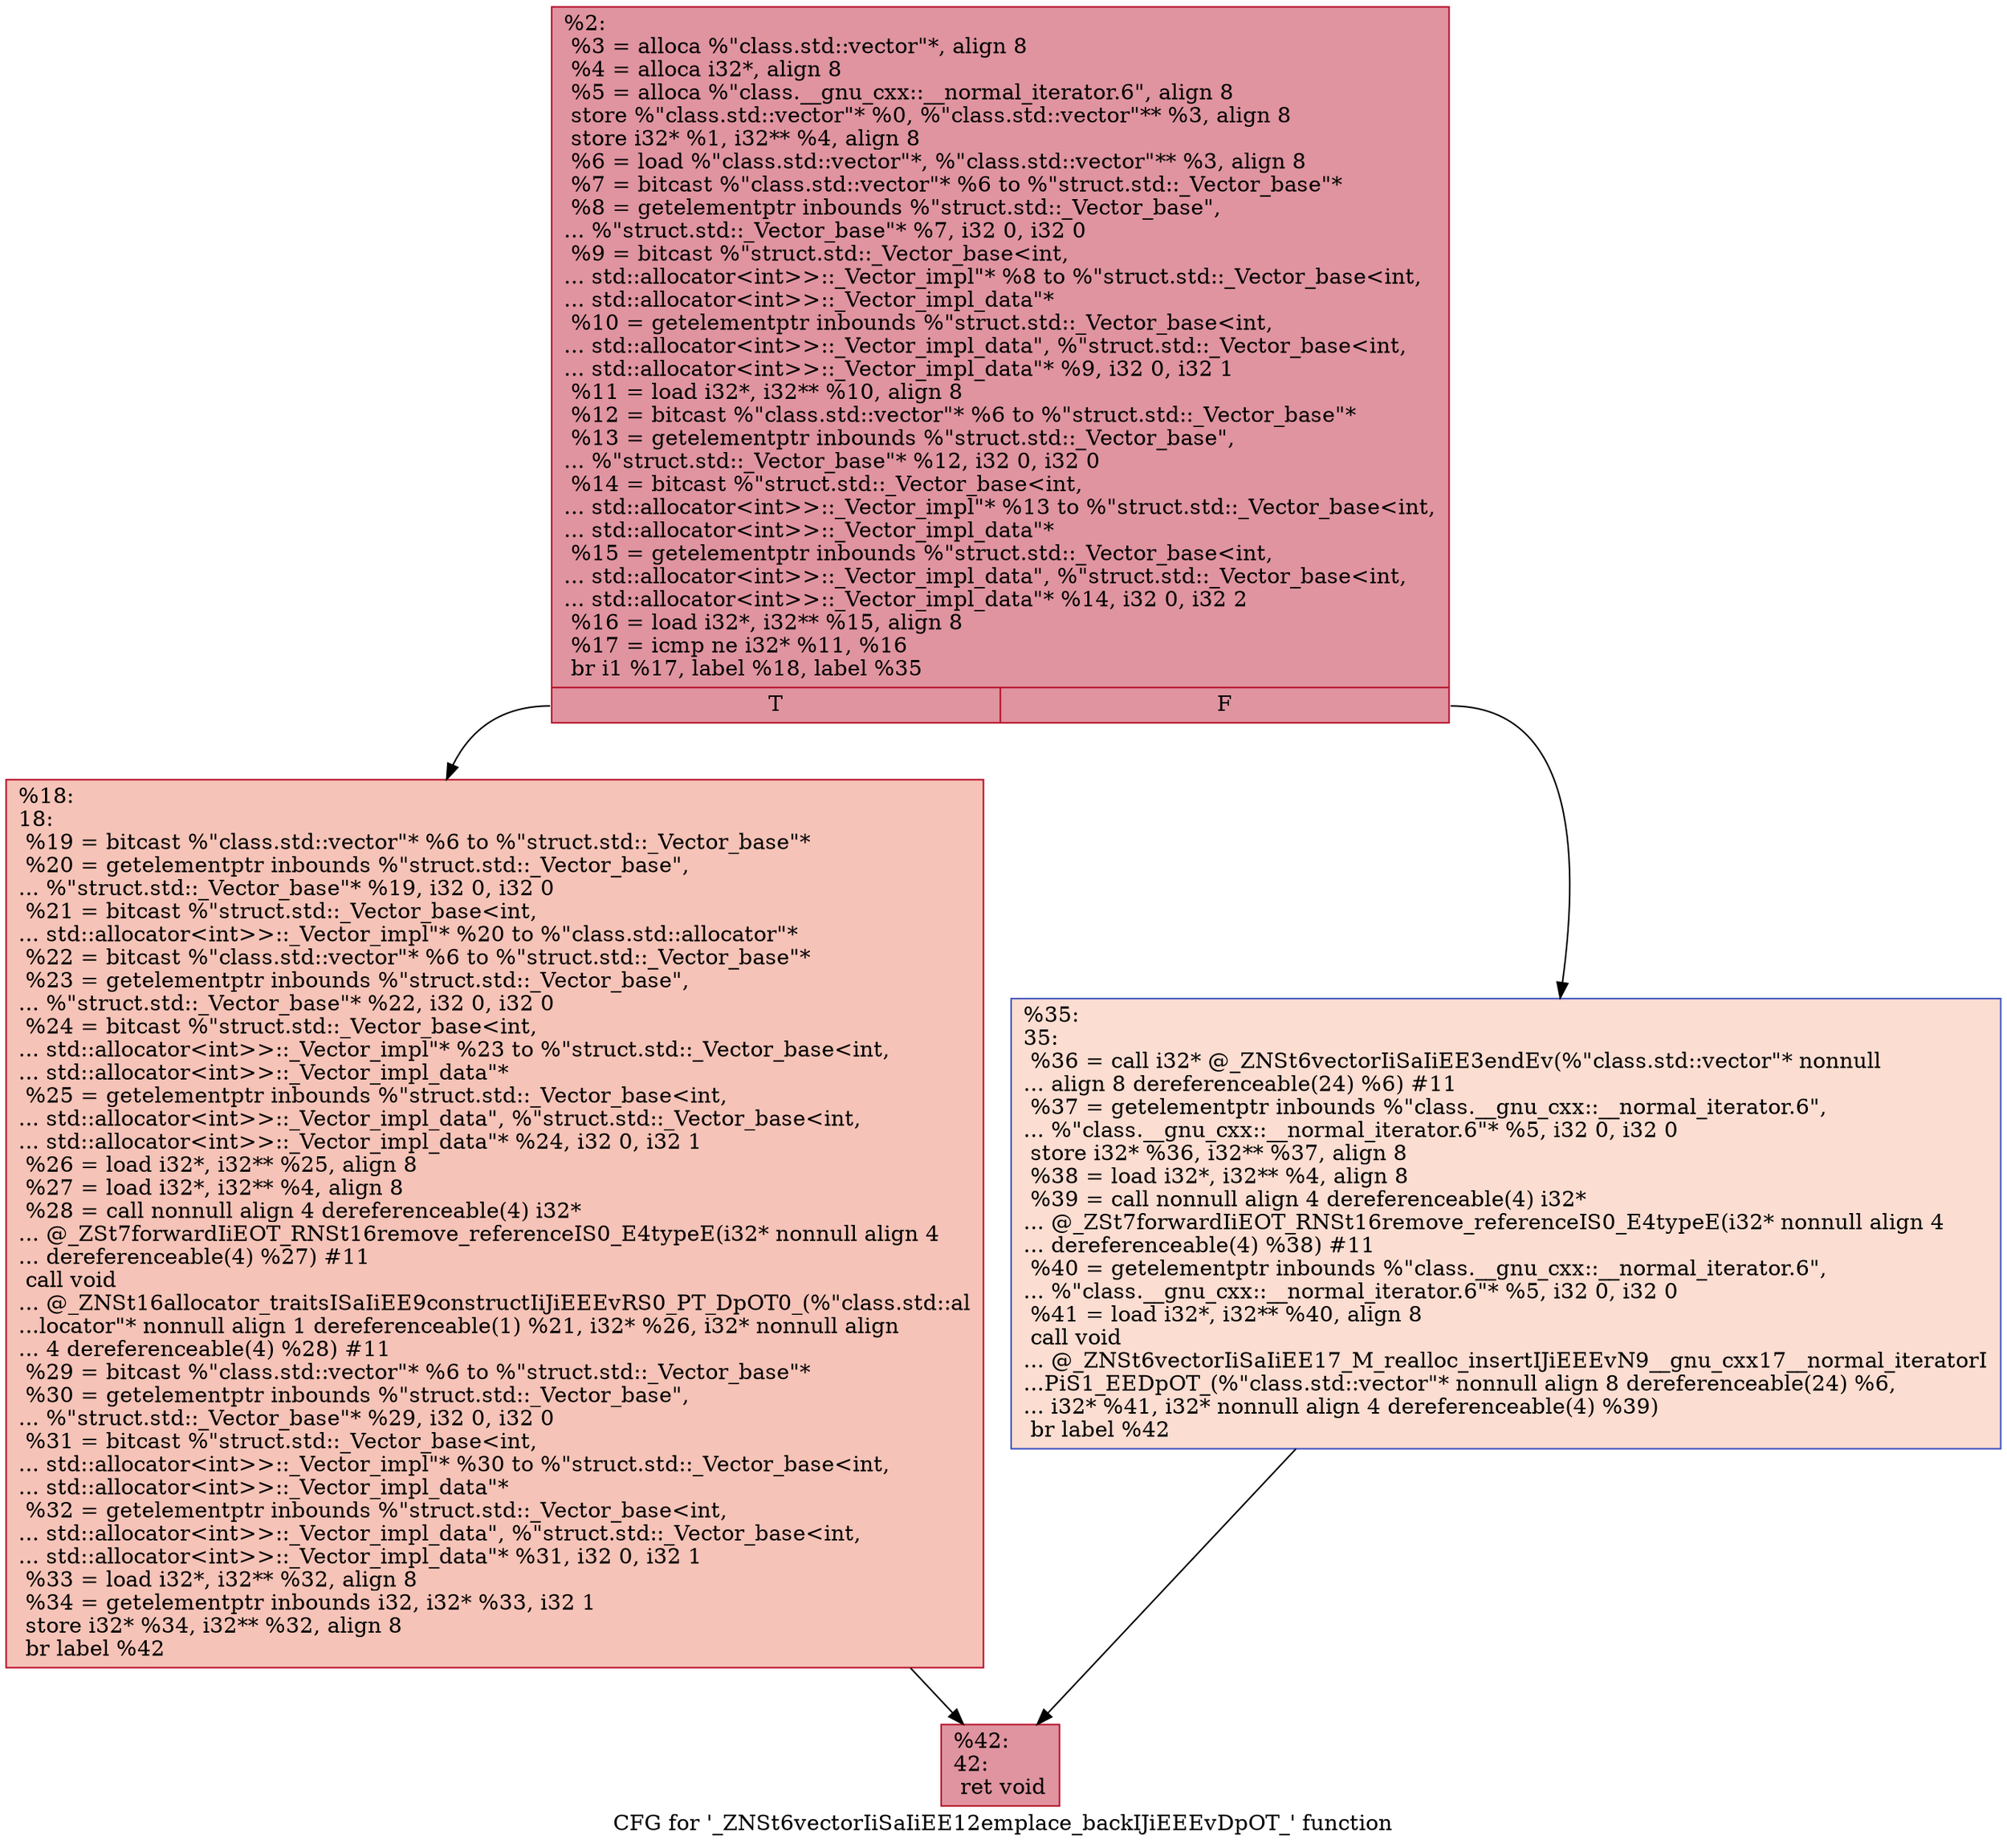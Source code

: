 digraph "CFG for '_ZNSt6vectorIiSaIiEE12emplace_backIJiEEEvDpOT_' function" {
	label="CFG for '_ZNSt6vectorIiSaIiEE12emplace_backIJiEEEvDpOT_' function";

	Node0x559aeab0adf0 [shape=record,color="#b70d28ff", style=filled, fillcolor="#b70d2870",label="{%2:\l  %3 = alloca %\"class.std::vector\"*, align 8\l  %4 = alloca i32*, align 8\l  %5 = alloca %\"class.__gnu_cxx::__normal_iterator.6\", align 8\l  store %\"class.std::vector\"* %0, %\"class.std::vector\"** %3, align 8\l  store i32* %1, i32** %4, align 8\l  %6 = load %\"class.std::vector\"*, %\"class.std::vector\"** %3, align 8\l  %7 = bitcast %\"class.std::vector\"* %6 to %\"struct.std::_Vector_base\"*\l  %8 = getelementptr inbounds %\"struct.std::_Vector_base\",\l... %\"struct.std::_Vector_base\"* %7, i32 0, i32 0\l  %9 = bitcast %\"struct.std::_Vector_base\<int,\l... std::allocator\<int\>\>::_Vector_impl\"* %8 to %\"struct.std::_Vector_base\<int,\l... std::allocator\<int\>\>::_Vector_impl_data\"*\l  %10 = getelementptr inbounds %\"struct.std::_Vector_base\<int,\l... std::allocator\<int\>\>::_Vector_impl_data\", %\"struct.std::_Vector_base\<int,\l... std::allocator\<int\>\>::_Vector_impl_data\"* %9, i32 0, i32 1\l  %11 = load i32*, i32** %10, align 8\l  %12 = bitcast %\"class.std::vector\"* %6 to %\"struct.std::_Vector_base\"*\l  %13 = getelementptr inbounds %\"struct.std::_Vector_base\",\l... %\"struct.std::_Vector_base\"* %12, i32 0, i32 0\l  %14 = bitcast %\"struct.std::_Vector_base\<int,\l... std::allocator\<int\>\>::_Vector_impl\"* %13 to %\"struct.std::_Vector_base\<int,\l... std::allocator\<int\>\>::_Vector_impl_data\"*\l  %15 = getelementptr inbounds %\"struct.std::_Vector_base\<int,\l... std::allocator\<int\>\>::_Vector_impl_data\", %\"struct.std::_Vector_base\<int,\l... std::allocator\<int\>\>::_Vector_impl_data\"* %14, i32 0, i32 2\l  %16 = load i32*, i32** %15, align 8\l  %17 = icmp ne i32* %11, %16\l  br i1 %17, label %18, label %35\l|{<s0>T|<s1>F}}"];
	Node0x559aeab0adf0:s0 -> Node0x559aeab0af20;
	Node0x559aeab0adf0:s1 -> Node0x559aeab0b710;
	Node0x559aeab0af20 [shape=record,color="#b70d28ff", style=filled, fillcolor="#e8765c70",label="{%18:\l18:                                               \l  %19 = bitcast %\"class.std::vector\"* %6 to %\"struct.std::_Vector_base\"*\l  %20 = getelementptr inbounds %\"struct.std::_Vector_base\",\l... %\"struct.std::_Vector_base\"* %19, i32 0, i32 0\l  %21 = bitcast %\"struct.std::_Vector_base\<int,\l... std::allocator\<int\>\>::_Vector_impl\"* %20 to %\"class.std::allocator\"*\l  %22 = bitcast %\"class.std::vector\"* %6 to %\"struct.std::_Vector_base\"*\l  %23 = getelementptr inbounds %\"struct.std::_Vector_base\",\l... %\"struct.std::_Vector_base\"* %22, i32 0, i32 0\l  %24 = bitcast %\"struct.std::_Vector_base\<int,\l... std::allocator\<int\>\>::_Vector_impl\"* %23 to %\"struct.std::_Vector_base\<int,\l... std::allocator\<int\>\>::_Vector_impl_data\"*\l  %25 = getelementptr inbounds %\"struct.std::_Vector_base\<int,\l... std::allocator\<int\>\>::_Vector_impl_data\", %\"struct.std::_Vector_base\<int,\l... std::allocator\<int\>\>::_Vector_impl_data\"* %24, i32 0, i32 1\l  %26 = load i32*, i32** %25, align 8\l  %27 = load i32*, i32** %4, align 8\l  %28 = call nonnull align 4 dereferenceable(4) i32*\l... @_ZSt7forwardIiEOT_RNSt16remove_referenceIS0_E4typeE(i32* nonnull align 4\l... dereferenceable(4) %27) #11\l  call void\l... @_ZNSt16allocator_traitsISaIiEE9constructIiJiEEEvRS0_PT_DpOT0_(%\"class.std::al\l...locator\"* nonnull align 1 dereferenceable(1) %21, i32* %26, i32* nonnull align\l... 4 dereferenceable(4) %28) #11\l  %29 = bitcast %\"class.std::vector\"* %6 to %\"struct.std::_Vector_base\"*\l  %30 = getelementptr inbounds %\"struct.std::_Vector_base\",\l... %\"struct.std::_Vector_base\"* %29, i32 0, i32 0\l  %31 = bitcast %\"struct.std::_Vector_base\<int,\l... std::allocator\<int\>\>::_Vector_impl\"* %30 to %\"struct.std::_Vector_base\<int,\l... std::allocator\<int\>\>::_Vector_impl_data\"*\l  %32 = getelementptr inbounds %\"struct.std::_Vector_base\<int,\l... std::allocator\<int\>\>::_Vector_impl_data\", %\"struct.std::_Vector_base\<int,\l... std::allocator\<int\>\>::_Vector_impl_data\"* %31, i32 0, i32 1\l  %33 = load i32*, i32** %32, align 8\l  %34 = getelementptr inbounds i32, i32* %33, i32 1\l  store i32* %34, i32** %32, align 8\l  br label %42\l}"];
	Node0x559aeab0af20 -> Node0x559aeab0be70;
	Node0x559aeab0b710 [shape=record,color="#3d50c3ff", style=filled, fillcolor="#f7b39670",label="{%35:\l35:                                               \l  %36 = call i32* @_ZNSt6vectorIiSaIiEE3endEv(%\"class.std::vector\"* nonnull\l... align 8 dereferenceable(24) %6) #11\l  %37 = getelementptr inbounds %\"class.__gnu_cxx::__normal_iterator.6\",\l... %\"class.__gnu_cxx::__normal_iterator.6\"* %5, i32 0, i32 0\l  store i32* %36, i32** %37, align 8\l  %38 = load i32*, i32** %4, align 8\l  %39 = call nonnull align 4 dereferenceable(4) i32*\l... @_ZSt7forwardIiEOT_RNSt16remove_referenceIS0_E4typeE(i32* nonnull align 4\l... dereferenceable(4) %38) #11\l  %40 = getelementptr inbounds %\"class.__gnu_cxx::__normal_iterator.6\",\l... %\"class.__gnu_cxx::__normal_iterator.6\"* %5, i32 0, i32 0\l  %41 = load i32*, i32** %40, align 8\l  call void\l... @_ZNSt6vectorIiSaIiEE17_M_realloc_insertIJiEEEvN9__gnu_cxx17__normal_iteratorI\l...PiS1_EEDpOT_(%\"class.std::vector\"* nonnull align 8 dereferenceable(24) %6,\l... i32* %41, i32* nonnull align 4 dereferenceable(4) %39)\l  br label %42\l}"];
	Node0x559aeab0b710 -> Node0x559aeab0be70;
	Node0x559aeab0be70 [shape=record,color="#b70d28ff", style=filled, fillcolor="#b70d2870",label="{%42:\l42:                                               \l  ret void\l}"];
}
